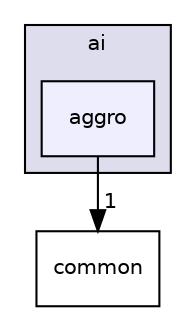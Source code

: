 digraph "/home/mgerhardy/dev/simpleai/src/ai/aggro" {
  compound=true
  node [ fontsize="10", fontname="Helvetica"];
  edge [ labelfontsize="10", labelfontname="Helvetica"];
  subgraph clusterdir_128a93aeeff33a8423f079f46929dbb3 {
    graph [ bgcolor="#ddddee", pencolor="black", label="ai" fontname="Helvetica", fontsize="10", URL="dir_128a93aeeff33a8423f079f46929dbb3.html"]
  dir_f3bf27e5405642d24eac5df74628c4c5 [shape=box, label="aggro", style="filled", fillcolor="#eeeeff", pencolor="black", URL="dir_f3bf27e5405642d24eac5df74628c4c5.html"];
  }
  dir_4c8624fe756ae3c7de80e838bac4bfdf [shape=box label="common" URL="dir_4c8624fe756ae3c7de80e838bac4bfdf.html"];
  dir_f3bf27e5405642d24eac5df74628c4c5->dir_4c8624fe756ae3c7de80e838bac4bfdf [headlabel="1", labeldistance=1.5 headhref="dir_000002_000003.html"];
}
